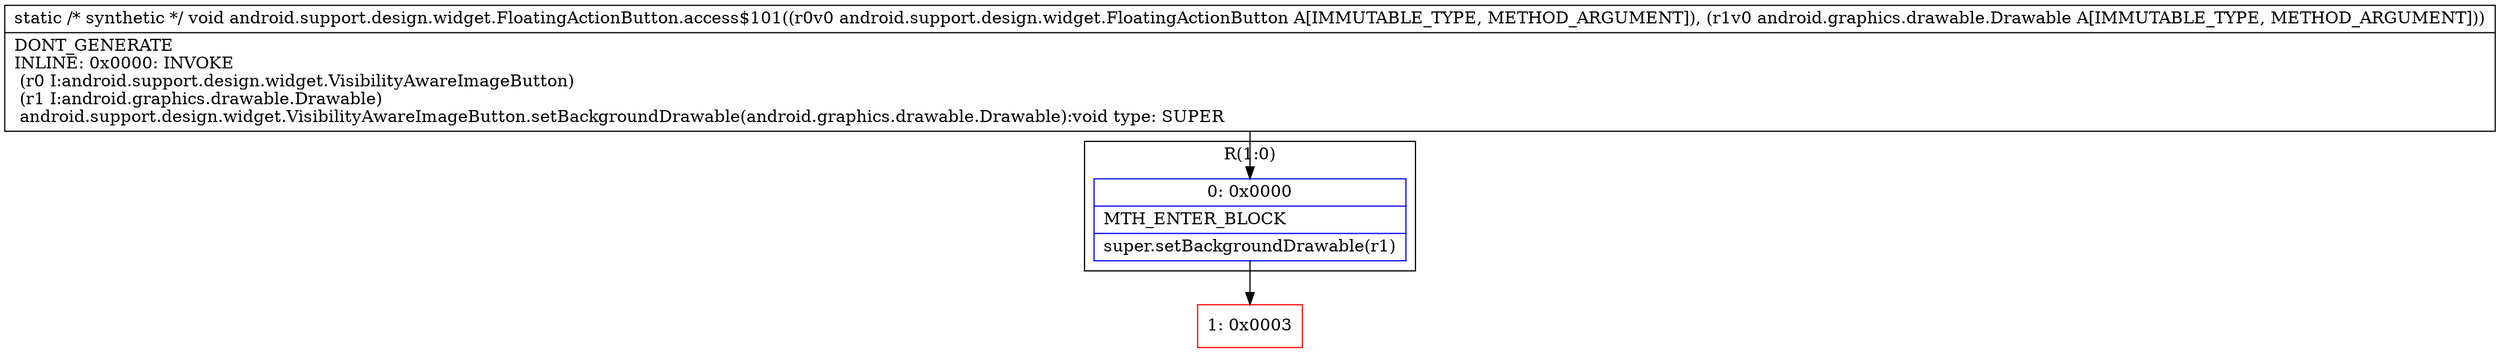 digraph "CFG forandroid.support.design.widget.FloatingActionButton.access$101(Landroid\/support\/design\/widget\/FloatingActionButton;Landroid\/graphics\/drawable\/Drawable;)V" {
subgraph cluster_Region_854107265 {
label = "R(1:0)";
node [shape=record,color=blue];
Node_0 [shape=record,label="{0\:\ 0x0000|MTH_ENTER_BLOCK\l|super.setBackgroundDrawable(r1)\l}"];
}
Node_1 [shape=record,color=red,label="{1\:\ 0x0003}"];
MethodNode[shape=record,label="{static \/* synthetic *\/ void android.support.design.widget.FloatingActionButton.access$101((r0v0 android.support.design.widget.FloatingActionButton A[IMMUTABLE_TYPE, METHOD_ARGUMENT]), (r1v0 android.graphics.drawable.Drawable A[IMMUTABLE_TYPE, METHOD_ARGUMENT]))  | DONT_GENERATE\lINLINE: 0x0000: INVOKE  \l  (r0 I:android.support.design.widget.VisibilityAwareImageButton)\l  (r1 I:android.graphics.drawable.Drawable)\l android.support.design.widget.VisibilityAwareImageButton.setBackgroundDrawable(android.graphics.drawable.Drawable):void type: SUPER\l}"];
MethodNode -> Node_0;
Node_0 -> Node_1;
}

